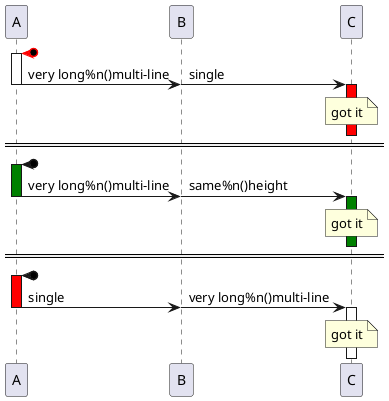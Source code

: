 {
  "sha1": "t9lul6o52pm7ve71tmy0vtvz6dypfxx",
  "insertion": {
    "when": "2024-06-06T17:24:18.685Z",
    "url": "https://github.com/plantuml/plantuml/issues/1099",
    "user": "plantuml@gmail.com"
  }
}
@startuml
!pragma teoz true
  A <[#red]-o? ++
  A -> B -- : very long%n()multi-line
& B -> C ++ #red: single
note over C: got it
Deactivate C
====
  A <-o? ++ #green
  A -> B -- : very long%n()multi-line
& B -> C ++ #green : same%n()height
note over C: got it
Deactivate C
====
  A <-o? ++ #red
  A -> B -- : single
& B -> C ++ : very long%n()multi-line
note over C: got it
Deactivate C
@enduml
